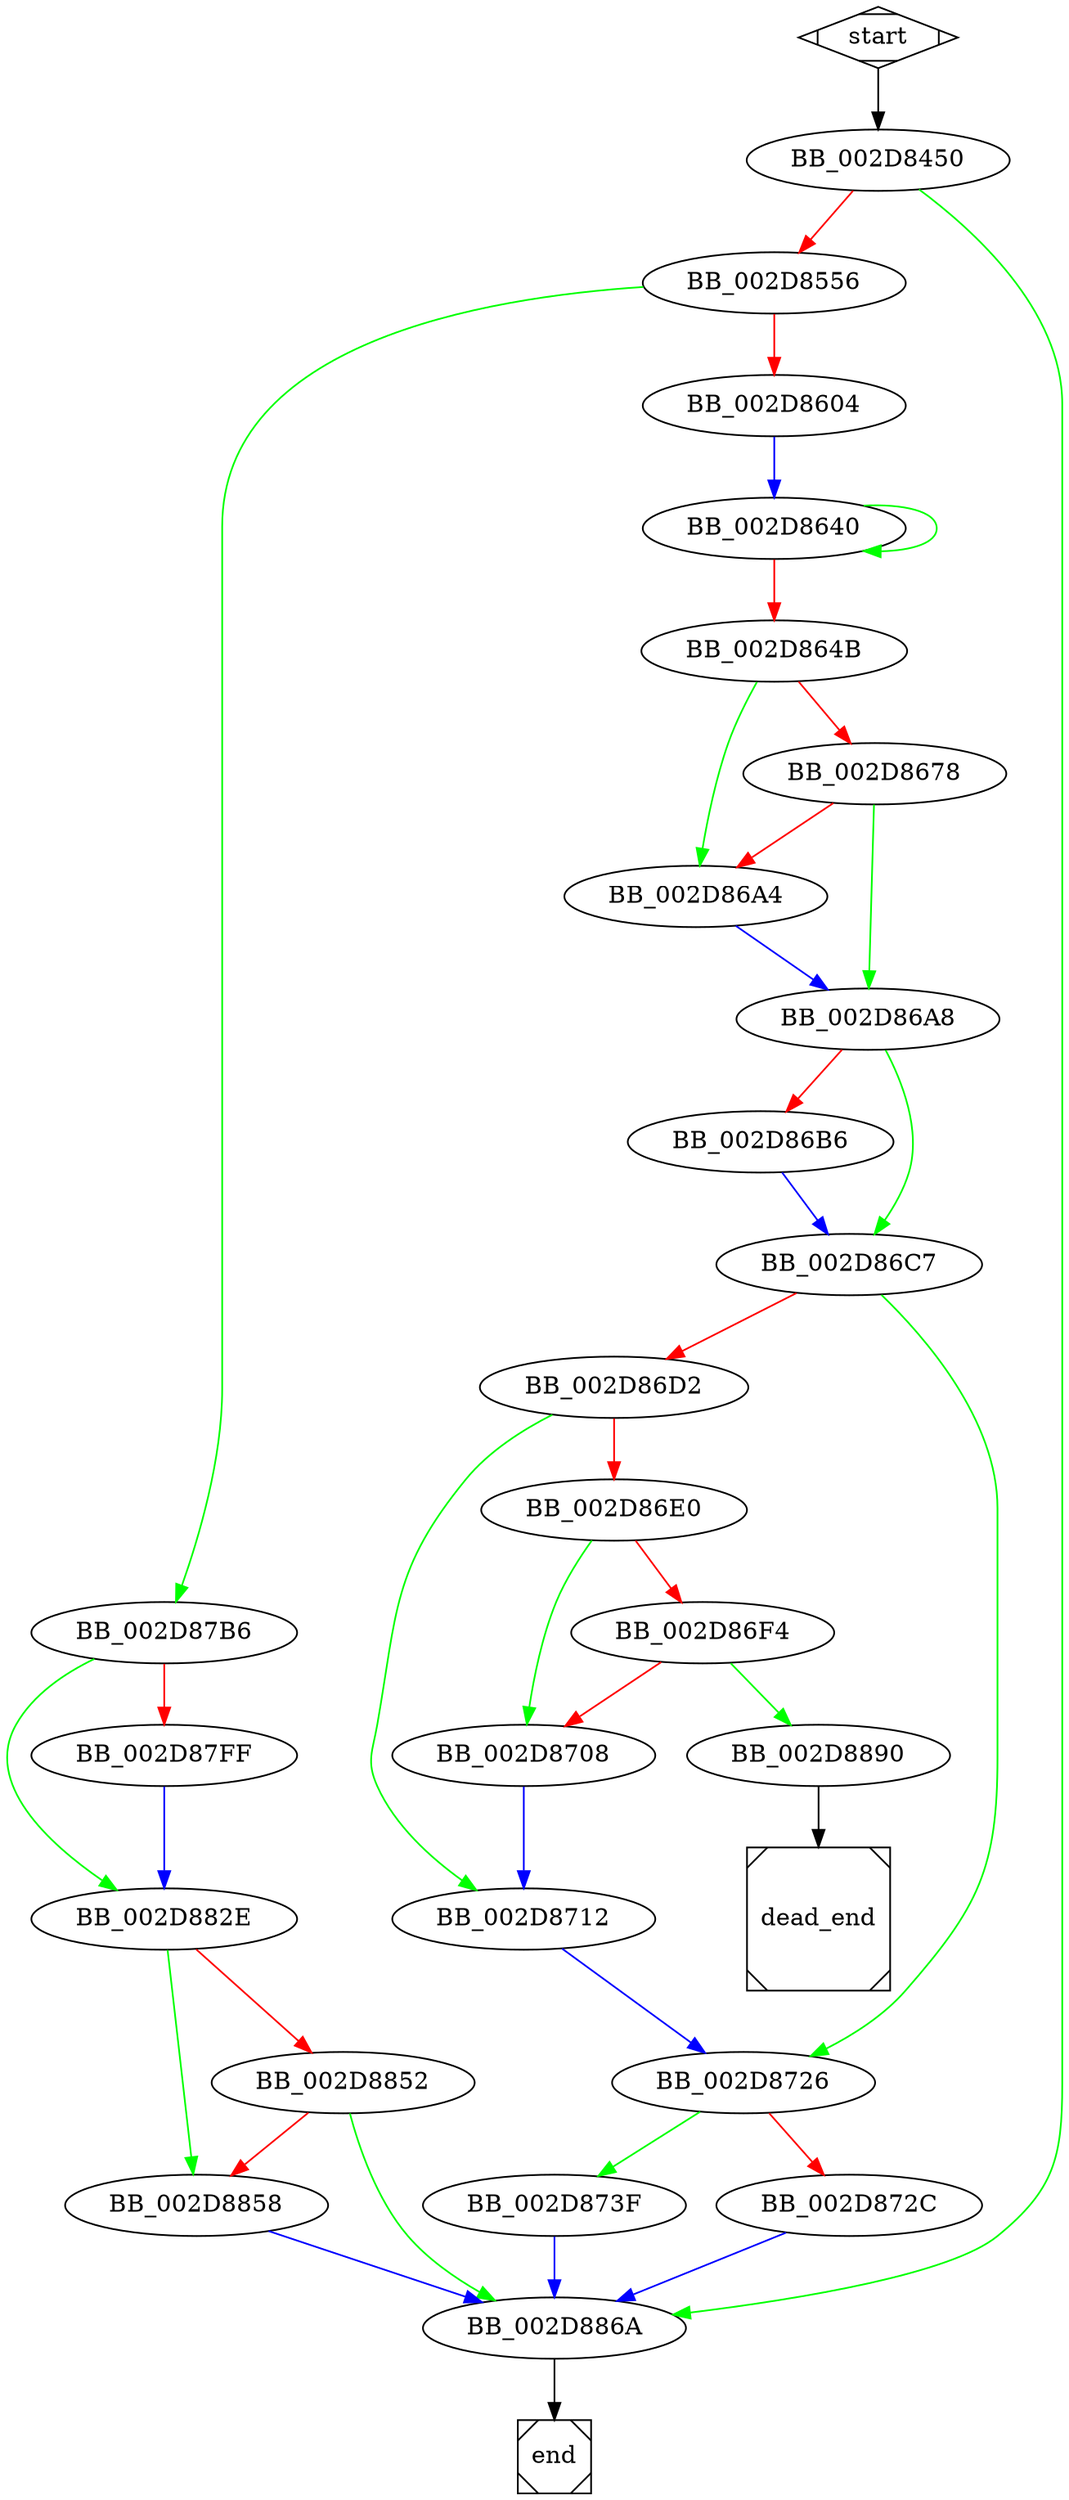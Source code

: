 digraph G {
  start -> BB_002D8450;

  BB_002D8450 -> BB_002D8556 [color=red];
  BB_002D8450 -> BB_002D886A [color=green];
  
  BB_002D8556 -> BB_002D8604 [color=red];
  BB_002D8556 -> BB_002D87B6 [color=green];
  
  BB_002D8604 -> BB_002D8640 [color=blue];
  
  BB_002D8640 -> BB_002D864B [color=red];
  BB_002D8640 -> BB_002D8640 [color=green];
  
  BB_002D864B -> BB_002D8678 [color=red];
  BB_002D864B -> BB_002D86A4 [color=green];
  
  BB_002D8678 -> BB_002D86A4 [color=red];
  BB_002D8678 -> BB_002D86A8 [color=green];
  
  BB_002D86A4 -> BB_002D86A8 [color=blue];
  
  BB_002D86A8 -> BB_002D86B6 [color=red];
  BB_002D86A8 -> BB_002D86C7 [color=green];
  
  BB_002D86B6 -> BB_002D86C7 [color=blue];
  
  BB_002D86C7 -> BB_002D86D2 [color=red];
  BB_002D86C7 -> BB_002D8726 [color=green];
  
  BB_002D86D2 -> BB_002D86E0 [color=red];
  BB_002D86D2 -> BB_002D8712 [color=green];
  
  BB_002D86E0 -> BB_002D86F4 [color=red];
  BB_002D86E0 -> BB_002D8708 [color=green];
  
  BB_002D86F4 -> BB_002D8708 [color=red];
  BB_002D86F4 -> BB_002D8890 [color=green];
  
  BB_002D8708 -> BB_002D8712 [color=blue];
  
  BB_002D8712 -> BB_002D8726 [color=blue];
  
  BB_002D8726 -> BB_002D872C [color=red];
  BB_002D8726 -> BB_002D873F [color=green];
  
  BB_002D872C -> BB_002D886A [color=blue];
  
  BB_002D873F -> BB_002D886A [color=blue];
  
  BB_002D87B6 -> BB_002D87FF [color=red];
  BB_002D87B6 -> BB_002D882E [color=green];
  
  BB_002D87FF -> BB_002D882E [color=blue];
  
  BB_002D882E -> BB_002D8852 [color=red];
  BB_002D882E -> BB_002D8858 [color=green];
  
  BB_002D8852 -> BB_002D8858 [color=red];
  BB_002D8852 -> BB_002D886A [color=green];
  
  BB_002D8858 -> BB_002D886A [color=blue];
  
  BB_002D886A -> end;
  
  BB_002D8890 -> dead_end;

  start [shape=Mdiamond];
  end [shape=Msquare];
  dead_end [shape=Msquare];
}
